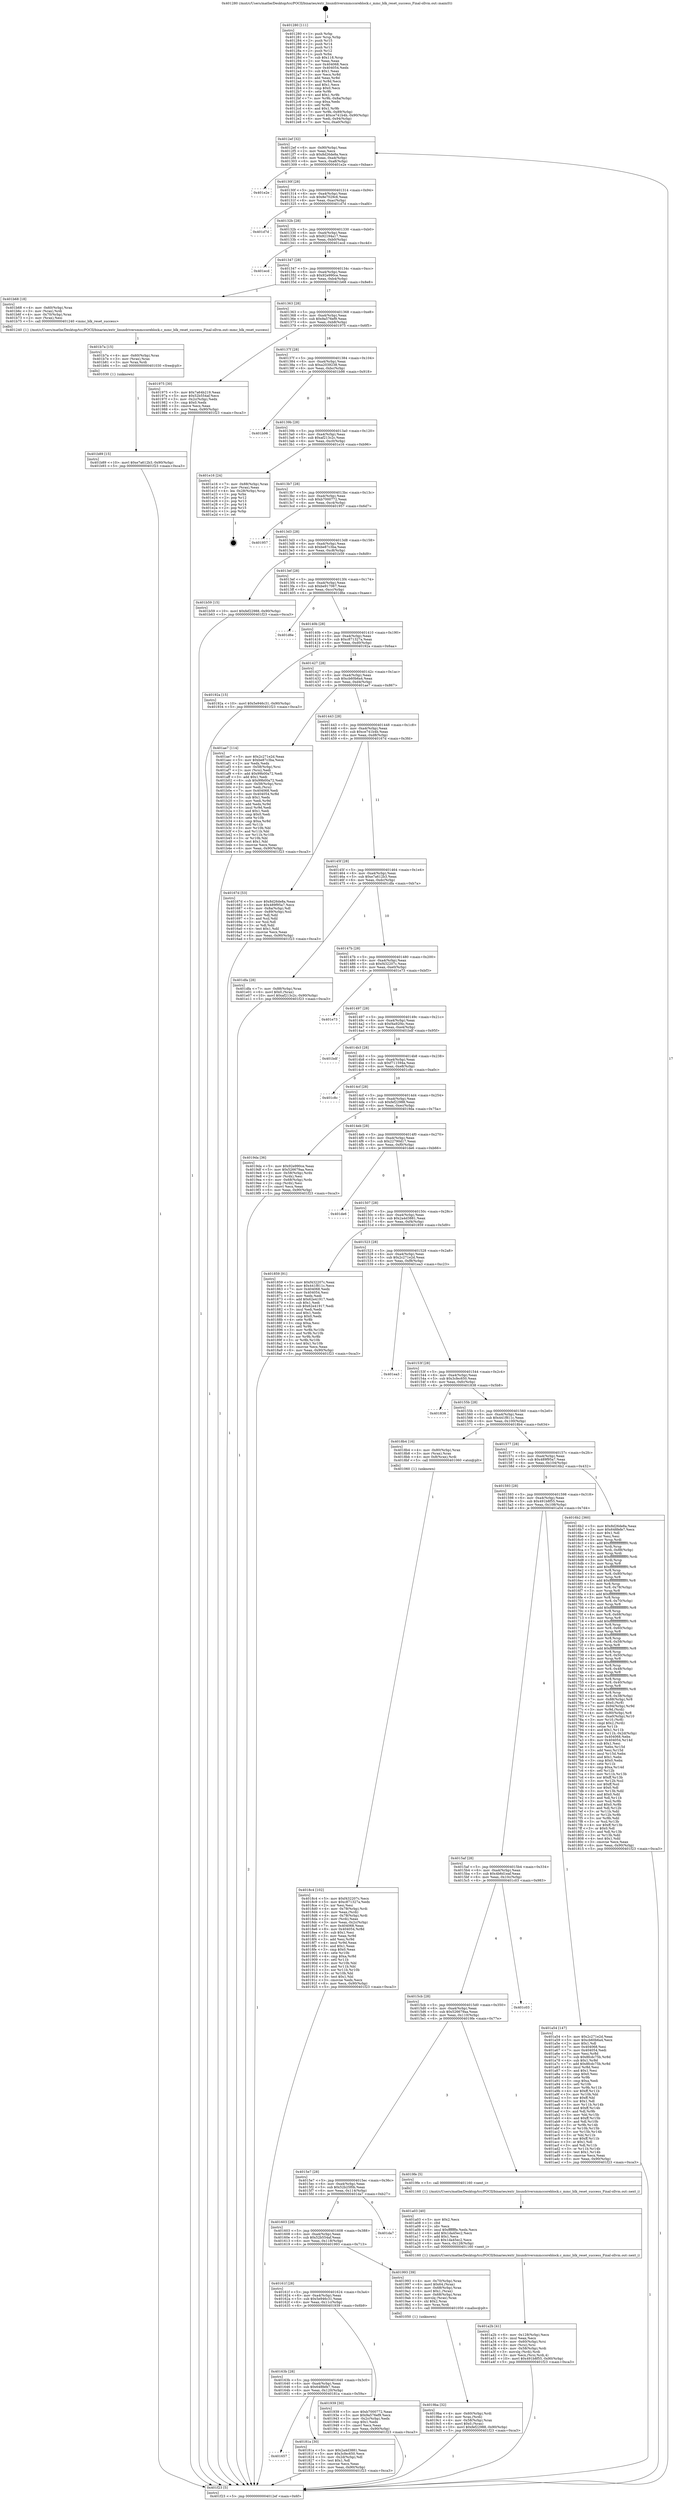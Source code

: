 digraph "0x401280" {
  label = "0x401280 (/mnt/c/Users/mathe/Desktop/tcc/POCII/binaries/extr_linuxdriversmmccoreblock.c_mmc_blk_reset_success_Final-ollvm.out::main(0))"
  labelloc = "t"
  node[shape=record]

  Entry [label="",width=0.3,height=0.3,shape=circle,fillcolor=black,style=filled]
  "0x4012ef" [label="{
     0x4012ef [32]\l
     | [instrs]\l
     &nbsp;&nbsp;0x4012ef \<+6\>: mov -0x90(%rbp),%eax\l
     &nbsp;&nbsp;0x4012f5 \<+2\>: mov %eax,%ecx\l
     &nbsp;&nbsp;0x4012f7 \<+6\>: sub $0x8d26de8a,%ecx\l
     &nbsp;&nbsp;0x4012fd \<+6\>: mov %eax,-0xa4(%rbp)\l
     &nbsp;&nbsp;0x401303 \<+6\>: mov %ecx,-0xa8(%rbp)\l
     &nbsp;&nbsp;0x401309 \<+6\>: je 0000000000401e2e \<main+0xbae\>\l
  }"]
  "0x401e2e" [label="{
     0x401e2e\l
  }", style=dashed]
  "0x40130f" [label="{
     0x40130f [28]\l
     | [instrs]\l
     &nbsp;&nbsp;0x40130f \<+5\>: jmp 0000000000401314 \<main+0x94\>\l
     &nbsp;&nbsp;0x401314 \<+6\>: mov -0xa4(%rbp),%eax\l
     &nbsp;&nbsp;0x40131a \<+5\>: sub $0x8e7029c6,%eax\l
     &nbsp;&nbsp;0x40131f \<+6\>: mov %eax,-0xac(%rbp)\l
     &nbsp;&nbsp;0x401325 \<+6\>: je 0000000000401d7d \<main+0xafd\>\l
  }"]
  Exit [label="",width=0.3,height=0.3,shape=circle,fillcolor=black,style=filled,peripheries=2]
  "0x401d7d" [label="{
     0x401d7d\l
  }", style=dashed]
  "0x40132b" [label="{
     0x40132b [28]\l
     | [instrs]\l
     &nbsp;&nbsp;0x40132b \<+5\>: jmp 0000000000401330 \<main+0xb0\>\l
     &nbsp;&nbsp;0x401330 \<+6\>: mov -0xa4(%rbp),%eax\l
     &nbsp;&nbsp;0x401336 \<+5\>: sub $0x92194a17,%eax\l
     &nbsp;&nbsp;0x40133b \<+6\>: mov %eax,-0xb0(%rbp)\l
     &nbsp;&nbsp;0x401341 \<+6\>: je 0000000000401ecd \<main+0xc4d\>\l
  }"]
  "0x401b89" [label="{
     0x401b89 [15]\l
     | [instrs]\l
     &nbsp;&nbsp;0x401b89 \<+10\>: movl $0xe7a612b3,-0x90(%rbp)\l
     &nbsp;&nbsp;0x401b93 \<+5\>: jmp 0000000000401f23 \<main+0xca3\>\l
  }"]
  "0x401ecd" [label="{
     0x401ecd\l
  }", style=dashed]
  "0x401347" [label="{
     0x401347 [28]\l
     | [instrs]\l
     &nbsp;&nbsp;0x401347 \<+5\>: jmp 000000000040134c \<main+0xcc\>\l
     &nbsp;&nbsp;0x40134c \<+6\>: mov -0xa4(%rbp),%eax\l
     &nbsp;&nbsp;0x401352 \<+5\>: sub $0x92e990ce,%eax\l
     &nbsp;&nbsp;0x401357 \<+6\>: mov %eax,-0xb4(%rbp)\l
     &nbsp;&nbsp;0x40135d \<+6\>: je 0000000000401b68 \<main+0x8e8\>\l
  }"]
  "0x401b7a" [label="{
     0x401b7a [15]\l
     | [instrs]\l
     &nbsp;&nbsp;0x401b7a \<+4\>: mov -0x60(%rbp),%rax\l
     &nbsp;&nbsp;0x401b7e \<+3\>: mov (%rax),%rax\l
     &nbsp;&nbsp;0x401b81 \<+3\>: mov %rax,%rdi\l
     &nbsp;&nbsp;0x401b84 \<+5\>: call 0000000000401030 \<free@plt\>\l
     | [calls]\l
     &nbsp;&nbsp;0x401030 \{1\} (unknown)\l
  }"]
  "0x401b68" [label="{
     0x401b68 [18]\l
     | [instrs]\l
     &nbsp;&nbsp;0x401b68 \<+4\>: mov -0x60(%rbp),%rax\l
     &nbsp;&nbsp;0x401b6c \<+3\>: mov (%rax),%rdi\l
     &nbsp;&nbsp;0x401b6f \<+4\>: mov -0x70(%rbp),%rax\l
     &nbsp;&nbsp;0x401b73 \<+2\>: mov (%rax),%esi\l
     &nbsp;&nbsp;0x401b75 \<+5\>: call 0000000000401240 \<mmc_blk_reset_success\>\l
     | [calls]\l
     &nbsp;&nbsp;0x401240 \{1\} (/mnt/c/Users/mathe/Desktop/tcc/POCII/binaries/extr_linuxdriversmmccoreblock.c_mmc_blk_reset_success_Final-ollvm.out::mmc_blk_reset_success)\l
  }"]
  "0x401363" [label="{
     0x401363 [28]\l
     | [instrs]\l
     &nbsp;&nbsp;0x401363 \<+5\>: jmp 0000000000401368 \<main+0xe8\>\l
     &nbsp;&nbsp;0x401368 \<+6\>: mov -0xa4(%rbp),%eax\l
     &nbsp;&nbsp;0x40136e \<+5\>: sub $0x9a576ef9,%eax\l
     &nbsp;&nbsp;0x401373 \<+6\>: mov %eax,-0xb8(%rbp)\l
     &nbsp;&nbsp;0x401379 \<+6\>: je 0000000000401975 \<main+0x6f5\>\l
  }"]
  "0x401a2b" [label="{
     0x401a2b [41]\l
     | [instrs]\l
     &nbsp;&nbsp;0x401a2b \<+6\>: mov -0x128(%rbp),%ecx\l
     &nbsp;&nbsp;0x401a31 \<+3\>: imul %eax,%ecx\l
     &nbsp;&nbsp;0x401a34 \<+4\>: mov -0x60(%rbp),%rsi\l
     &nbsp;&nbsp;0x401a38 \<+3\>: mov (%rsi),%rsi\l
     &nbsp;&nbsp;0x401a3b \<+4\>: mov -0x58(%rbp),%rdi\l
     &nbsp;&nbsp;0x401a3f \<+3\>: movslq (%rdi),%rdi\l
     &nbsp;&nbsp;0x401a42 \<+3\>: mov %ecx,(%rsi,%rdi,4)\l
     &nbsp;&nbsp;0x401a45 \<+10\>: movl $0x491b8f55,-0x90(%rbp)\l
     &nbsp;&nbsp;0x401a4f \<+5\>: jmp 0000000000401f23 \<main+0xca3\>\l
  }"]
  "0x401975" [label="{
     0x401975 [30]\l
     | [instrs]\l
     &nbsp;&nbsp;0x401975 \<+5\>: mov $0x7a64b219,%eax\l
     &nbsp;&nbsp;0x40197a \<+5\>: mov $0x52b554af,%ecx\l
     &nbsp;&nbsp;0x40197f \<+3\>: mov -0x2c(%rbp),%edx\l
     &nbsp;&nbsp;0x401982 \<+3\>: cmp $0x0,%edx\l
     &nbsp;&nbsp;0x401985 \<+3\>: cmove %ecx,%eax\l
     &nbsp;&nbsp;0x401988 \<+6\>: mov %eax,-0x90(%rbp)\l
     &nbsp;&nbsp;0x40198e \<+5\>: jmp 0000000000401f23 \<main+0xca3\>\l
  }"]
  "0x40137f" [label="{
     0x40137f [28]\l
     | [instrs]\l
     &nbsp;&nbsp;0x40137f \<+5\>: jmp 0000000000401384 \<main+0x104\>\l
     &nbsp;&nbsp;0x401384 \<+6\>: mov -0xa4(%rbp),%eax\l
     &nbsp;&nbsp;0x40138a \<+5\>: sub $0xa2039238,%eax\l
     &nbsp;&nbsp;0x40138f \<+6\>: mov %eax,-0xbc(%rbp)\l
     &nbsp;&nbsp;0x401395 \<+6\>: je 0000000000401b98 \<main+0x918\>\l
  }"]
  "0x401a03" [label="{
     0x401a03 [40]\l
     | [instrs]\l
     &nbsp;&nbsp;0x401a03 \<+5\>: mov $0x2,%ecx\l
     &nbsp;&nbsp;0x401a08 \<+1\>: cltd\l
     &nbsp;&nbsp;0x401a09 \<+2\>: idiv %ecx\l
     &nbsp;&nbsp;0x401a0b \<+6\>: imul $0xfffffffe,%edx,%ecx\l
     &nbsp;&nbsp;0x401a11 \<+6\>: add $0x1da45ec2,%ecx\l
     &nbsp;&nbsp;0x401a17 \<+3\>: add $0x1,%ecx\l
     &nbsp;&nbsp;0x401a1a \<+6\>: sub $0x1da45ec2,%ecx\l
     &nbsp;&nbsp;0x401a20 \<+6\>: mov %ecx,-0x128(%rbp)\l
     &nbsp;&nbsp;0x401a26 \<+5\>: call 0000000000401160 \<next_i\>\l
     | [calls]\l
     &nbsp;&nbsp;0x401160 \{1\} (/mnt/c/Users/mathe/Desktop/tcc/POCII/binaries/extr_linuxdriversmmccoreblock.c_mmc_blk_reset_success_Final-ollvm.out::next_i)\l
  }"]
  "0x401b98" [label="{
     0x401b98\l
  }", style=dashed]
  "0x40139b" [label="{
     0x40139b [28]\l
     | [instrs]\l
     &nbsp;&nbsp;0x40139b \<+5\>: jmp 00000000004013a0 \<main+0x120\>\l
     &nbsp;&nbsp;0x4013a0 \<+6\>: mov -0xa4(%rbp),%eax\l
     &nbsp;&nbsp;0x4013a6 \<+5\>: sub $0xaf213c2c,%eax\l
     &nbsp;&nbsp;0x4013ab \<+6\>: mov %eax,-0xc0(%rbp)\l
     &nbsp;&nbsp;0x4013b1 \<+6\>: je 0000000000401e16 \<main+0xb96\>\l
  }"]
  "0x4019ba" [label="{
     0x4019ba [32]\l
     | [instrs]\l
     &nbsp;&nbsp;0x4019ba \<+4\>: mov -0x60(%rbp),%rdi\l
     &nbsp;&nbsp;0x4019be \<+3\>: mov %rax,(%rdi)\l
     &nbsp;&nbsp;0x4019c1 \<+4\>: mov -0x58(%rbp),%rax\l
     &nbsp;&nbsp;0x4019c5 \<+6\>: movl $0x0,(%rax)\l
     &nbsp;&nbsp;0x4019cb \<+10\>: movl $0xfef22988,-0x90(%rbp)\l
     &nbsp;&nbsp;0x4019d5 \<+5\>: jmp 0000000000401f23 \<main+0xca3\>\l
  }"]
  "0x401e16" [label="{
     0x401e16 [24]\l
     | [instrs]\l
     &nbsp;&nbsp;0x401e16 \<+7\>: mov -0x88(%rbp),%rax\l
     &nbsp;&nbsp;0x401e1d \<+2\>: mov (%rax),%eax\l
     &nbsp;&nbsp;0x401e1f \<+4\>: lea -0x28(%rbp),%rsp\l
     &nbsp;&nbsp;0x401e23 \<+1\>: pop %rbx\l
     &nbsp;&nbsp;0x401e24 \<+2\>: pop %r12\l
     &nbsp;&nbsp;0x401e26 \<+2\>: pop %r13\l
     &nbsp;&nbsp;0x401e28 \<+2\>: pop %r14\l
     &nbsp;&nbsp;0x401e2a \<+2\>: pop %r15\l
     &nbsp;&nbsp;0x401e2c \<+1\>: pop %rbp\l
     &nbsp;&nbsp;0x401e2d \<+1\>: ret\l
  }"]
  "0x4013b7" [label="{
     0x4013b7 [28]\l
     | [instrs]\l
     &nbsp;&nbsp;0x4013b7 \<+5\>: jmp 00000000004013bc \<main+0x13c\>\l
     &nbsp;&nbsp;0x4013bc \<+6\>: mov -0xa4(%rbp),%eax\l
     &nbsp;&nbsp;0x4013c2 \<+5\>: sub $0xb7000772,%eax\l
     &nbsp;&nbsp;0x4013c7 \<+6\>: mov %eax,-0xc4(%rbp)\l
     &nbsp;&nbsp;0x4013cd \<+6\>: je 0000000000401957 \<main+0x6d7\>\l
  }"]
  "0x4018c4" [label="{
     0x4018c4 [102]\l
     | [instrs]\l
     &nbsp;&nbsp;0x4018c4 \<+5\>: mov $0xf432207c,%ecx\l
     &nbsp;&nbsp;0x4018c9 \<+5\>: mov $0xc871327a,%edx\l
     &nbsp;&nbsp;0x4018ce \<+2\>: xor %esi,%esi\l
     &nbsp;&nbsp;0x4018d0 \<+4\>: mov -0x78(%rbp),%rdi\l
     &nbsp;&nbsp;0x4018d4 \<+2\>: mov %eax,(%rdi)\l
     &nbsp;&nbsp;0x4018d6 \<+4\>: mov -0x78(%rbp),%rdi\l
     &nbsp;&nbsp;0x4018da \<+2\>: mov (%rdi),%eax\l
     &nbsp;&nbsp;0x4018dc \<+3\>: mov %eax,-0x2c(%rbp)\l
     &nbsp;&nbsp;0x4018df \<+7\>: mov 0x404068,%eax\l
     &nbsp;&nbsp;0x4018e6 \<+8\>: mov 0x404054,%r8d\l
     &nbsp;&nbsp;0x4018ee \<+3\>: sub $0x1,%esi\l
     &nbsp;&nbsp;0x4018f1 \<+3\>: mov %eax,%r9d\l
     &nbsp;&nbsp;0x4018f4 \<+3\>: add %esi,%r9d\l
     &nbsp;&nbsp;0x4018f7 \<+4\>: imul %r9d,%eax\l
     &nbsp;&nbsp;0x4018fb \<+3\>: and $0x1,%eax\l
     &nbsp;&nbsp;0x4018fe \<+3\>: cmp $0x0,%eax\l
     &nbsp;&nbsp;0x401901 \<+4\>: sete %r10b\l
     &nbsp;&nbsp;0x401905 \<+4\>: cmp $0xa,%r8d\l
     &nbsp;&nbsp;0x401909 \<+4\>: setl %r11b\l
     &nbsp;&nbsp;0x40190d \<+3\>: mov %r10b,%bl\l
     &nbsp;&nbsp;0x401910 \<+3\>: and %r11b,%bl\l
     &nbsp;&nbsp;0x401913 \<+3\>: xor %r11b,%r10b\l
     &nbsp;&nbsp;0x401916 \<+3\>: or %r10b,%bl\l
     &nbsp;&nbsp;0x401919 \<+3\>: test $0x1,%bl\l
     &nbsp;&nbsp;0x40191c \<+3\>: cmovne %edx,%ecx\l
     &nbsp;&nbsp;0x40191f \<+6\>: mov %ecx,-0x90(%rbp)\l
     &nbsp;&nbsp;0x401925 \<+5\>: jmp 0000000000401f23 \<main+0xca3\>\l
  }"]
  "0x401957" [label="{
     0x401957\l
  }", style=dashed]
  "0x4013d3" [label="{
     0x4013d3 [28]\l
     | [instrs]\l
     &nbsp;&nbsp;0x4013d3 \<+5\>: jmp 00000000004013d8 \<main+0x158\>\l
     &nbsp;&nbsp;0x4013d8 \<+6\>: mov -0xa4(%rbp),%eax\l
     &nbsp;&nbsp;0x4013de \<+5\>: sub $0xbe87c3ba,%eax\l
     &nbsp;&nbsp;0x4013e3 \<+6\>: mov %eax,-0xc8(%rbp)\l
     &nbsp;&nbsp;0x4013e9 \<+6\>: je 0000000000401b59 \<main+0x8d9\>\l
  }"]
  "0x401657" [label="{
     0x401657\l
  }", style=dashed]
  "0x401b59" [label="{
     0x401b59 [15]\l
     | [instrs]\l
     &nbsp;&nbsp;0x401b59 \<+10\>: movl $0xfef22988,-0x90(%rbp)\l
     &nbsp;&nbsp;0x401b63 \<+5\>: jmp 0000000000401f23 \<main+0xca3\>\l
  }"]
  "0x4013ef" [label="{
     0x4013ef [28]\l
     | [instrs]\l
     &nbsp;&nbsp;0x4013ef \<+5\>: jmp 00000000004013f4 \<main+0x174\>\l
     &nbsp;&nbsp;0x4013f4 \<+6\>: mov -0xa4(%rbp),%eax\l
     &nbsp;&nbsp;0x4013fa \<+5\>: sub $0xbe917067,%eax\l
     &nbsp;&nbsp;0x4013ff \<+6\>: mov %eax,-0xcc(%rbp)\l
     &nbsp;&nbsp;0x401405 \<+6\>: je 0000000000401d6e \<main+0xaee\>\l
  }"]
  "0x40181a" [label="{
     0x40181a [30]\l
     | [instrs]\l
     &nbsp;&nbsp;0x40181a \<+5\>: mov $0x2a4d3881,%eax\l
     &nbsp;&nbsp;0x40181f \<+5\>: mov $0x3cfec650,%ecx\l
     &nbsp;&nbsp;0x401824 \<+3\>: mov -0x2d(%rbp),%dl\l
     &nbsp;&nbsp;0x401827 \<+3\>: test $0x1,%dl\l
     &nbsp;&nbsp;0x40182a \<+3\>: cmovne %ecx,%eax\l
     &nbsp;&nbsp;0x40182d \<+6\>: mov %eax,-0x90(%rbp)\l
     &nbsp;&nbsp;0x401833 \<+5\>: jmp 0000000000401f23 \<main+0xca3\>\l
  }"]
  "0x401d6e" [label="{
     0x401d6e\l
  }", style=dashed]
  "0x40140b" [label="{
     0x40140b [28]\l
     | [instrs]\l
     &nbsp;&nbsp;0x40140b \<+5\>: jmp 0000000000401410 \<main+0x190\>\l
     &nbsp;&nbsp;0x401410 \<+6\>: mov -0xa4(%rbp),%eax\l
     &nbsp;&nbsp;0x401416 \<+5\>: sub $0xc871327a,%eax\l
     &nbsp;&nbsp;0x40141b \<+6\>: mov %eax,-0xd0(%rbp)\l
     &nbsp;&nbsp;0x401421 \<+6\>: je 000000000040192a \<main+0x6aa\>\l
  }"]
  "0x40163b" [label="{
     0x40163b [28]\l
     | [instrs]\l
     &nbsp;&nbsp;0x40163b \<+5\>: jmp 0000000000401640 \<main+0x3c0\>\l
     &nbsp;&nbsp;0x401640 \<+6\>: mov -0xa4(%rbp),%eax\l
     &nbsp;&nbsp;0x401646 \<+5\>: sub $0x648fefe7,%eax\l
     &nbsp;&nbsp;0x40164b \<+6\>: mov %eax,-0x120(%rbp)\l
     &nbsp;&nbsp;0x401651 \<+6\>: je 000000000040181a \<main+0x59a\>\l
  }"]
  "0x40192a" [label="{
     0x40192a [15]\l
     | [instrs]\l
     &nbsp;&nbsp;0x40192a \<+10\>: movl $0x5e946c31,-0x90(%rbp)\l
     &nbsp;&nbsp;0x401934 \<+5\>: jmp 0000000000401f23 \<main+0xca3\>\l
  }"]
  "0x401427" [label="{
     0x401427 [28]\l
     | [instrs]\l
     &nbsp;&nbsp;0x401427 \<+5\>: jmp 000000000040142c \<main+0x1ac\>\l
     &nbsp;&nbsp;0x40142c \<+6\>: mov -0xa4(%rbp),%eax\l
     &nbsp;&nbsp;0x401432 \<+5\>: sub $0xcb60b6a4,%eax\l
     &nbsp;&nbsp;0x401437 \<+6\>: mov %eax,-0xd4(%rbp)\l
     &nbsp;&nbsp;0x40143d \<+6\>: je 0000000000401ae7 \<main+0x867\>\l
  }"]
  "0x401939" [label="{
     0x401939 [30]\l
     | [instrs]\l
     &nbsp;&nbsp;0x401939 \<+5\>: mov $0xb7000772,%eax\l
     &nbsp;&nbsp;0x40193e \<+5\>: mov $0x9a576ef9,%ecx\l
     &nbsp;&nbsp;0x401943 \<+3\>: mov -0x2c(%rbp),%edx\l
     &nbsp;&nbsp;0x401946 \<+3\>: cmp $0x1,%edx\l
     &nbsp;&nbsp;0x401949 \<+3\>: cmovl %ecx,%eax\l
     &nbsp;&nbsp;0x40194c \<+6\>: mov %eax,-0x90(%rbp)\l
     &nbsp;&nbsp;0x401952 \<+5\>: jmp 0000000000401f23 \<main+0xca3\>\l
  }"]
  "0x401ae7" [label="{
     0x401ae7 [114]\l
     | [instrs]\l
     &nbsp;&nbsp;0x401ae7 \<+5\>: mov $0x2c271e2d,%eax\l
     &nbsp;&nbsp;0x401aec \<+5\>: mov $0xbe87c3ba,%ecx\l
     &nbsp;&nbsp;0x401af1 \<+2\>: xor %edx,%edx\l
     &nbsp;&nbsp;0x401af3 \<+4\>: mov -0x58(%rbp),%rsi\l
     &nbsp;&nbsp;0x401af7 \<+2\>: mov (%rsi),%edi\l
     &nbsp;&nbsp;0x401af9 \<+6\>: add $0x99b00a72,%edi\l
     &nbsp;&nbsp;0x401aff \<+3\>: add $0x1,%edi\l
     &nbsp;&nbsp;0x401b02 \<+6\>: sub $0x99b00a72,%edi\l
     &nbsp;&nbsp;0x401b08 \<+4\>: mov -0x58(%rbp),%rsi\l
     &nbsp;&nbsp;0x401b0c \<+2\>: mov %edi,(%rsi)\l
     &nbsp;&nbsp;0x401b0e \<+7\>: mov 0x404068,%edi\l
     &nbsp;&nbsp;0x401b15 \<+8\>: mov 0x404054,%r8d\l
     &nbsp;&nbsp;0x401b1d \<+3\>: sub $0x1,%edx\l
     &nbsp;&nbsp;0x401b20 \<+3\>: mov %edi,%r9d\l
     &nbsp;&nbsp;0x401b23 \<+3\>: add %edx,%r9d\l
     &nbsp;&nbsp;0x401b26 \<+4\>: imul %r9d,%edi\l
     &nbsp;&nbsp;0x401b2a \<+3\>: and $0x1,%edi\l
     &nbsp;&nbsp;0x401b2d \<+3\>: cmp $0x0,%edi\l
     &nbsp;&nbsp;0x401b30 \<+4\>: sete %r10b\l
     &nbsp;&nbsp;0x401b34 \<+4\>: cmp $0xa,%r8d\l
     &nbsp;&nbsp;0x401b38 \<+4\>: setl %r11b\l
     &nbsp;&nbsp;0x401b3c \<+3\>: mov %r10b,%bl\l
     &nbsp;&nbsp;0x401b3f \<+3\>: and %r11b,%bl\l
     &nbsp;&nbsp;0x401b42 \<+3\>: xor %r11b,%r10b\l
     &nbsp;&nbsp;0x401b45 \<+3\>: or %r10b,%bl\l
     &nbsp;&nbsp;0x401b48 \<+3\>: test $0x1,%bl\l
     &nbsp;&nbsp;0x401b4b \<+3\>: cmovne %ecx,%eax\l
     &nbsp;&nbsp;0x401b4e \<+6\>: mov %eax,-0x90(%rbp)\l
     &nbsp;&nbsp;0x401b54 \<+5\>: jmp 0000000000401f23 \<main+0xca3\>\l
  }"]
  "0x401443" [label="{
     0x401443 [28]\l
     | [instrs]\l
     &nbsp;&nbsp;0x401443 \<+5\>: jmp 0000000000401448 \<main+0x1c8\>\l
     &nbsp;&nbsp;0x401448 \<+6\>: mov -0xa4(%rbp),%eax\l
     &nbsp;&nbsp;0x40144e \<+5\>: sub $0xce741b4b,%eax\l
     &nbsp;&nbsp;0x401453 \<+6\>: mov %eax,-0xd8(%rbp)\l
     &nbsp;&nbsp;0x401459 \<+6\>: je 000000000040167d \<main+0x3fd\>\l
  }"]
  "0x40161f" [label="{
     0x40161f [28]\l
     | [instrs]\l
     &nbsp;&nbsp;0x40161f \<+5\>: jmp 0000000000401624 \<main+0x3a4\>\l
     &nbsp;&nbsp;0x401624 \<+6\>: mov -0xa4(%rbp),%eax\l
     &nbsp;&nbsp;0x40162a \<+5\>: sub $0x5e946c31,%eax\l
     &nbsp;&nbsp;0x40162f \<+6\>: mov %eax,-0x11c(%rbp)\l
     &nbsp;&nbsp;0x401635 \<+6\>: je 0000000000401939 \<main+0x6b9\>\l
  }"]
  "0x40167d" [label="{
     0x40167d [53]\l
     | [instrs]\l
     &nbsp;&nbsp;0x40167d \<+5\>: mov $0x8d26de8a,%eax\l
     &nbsp;&nbsp;0x401682 \<+5\>: mov $0x489f95a7,%ecx\l
     &nbsp;&nbsp;0x401687 \<+6\>: mov -0x8a(%rbp),%dl\l
     &nbsp;&nbsp;0x40168d \<+7\>: mov -0x89(%rbp),%sil\l
     &nbsp;&nbsp;0x401694 \<+3\>: mov %dl,%dil\l
     &nbsp;&nbsp;0x401697 \<+3\>: and %sil,%dil\l
     &nbsp;&nbsp;0x40169a \<+3\>: xor %sil,%dl\l
     &nbsp;&nbsp;0x40169d \<+3\>: or %dl,%dil\l
     &nbsp;&nbsp;0x4016a0 \<+4\>: test $0x1,%dil\l
     &nbsp;&nbsp;0x4016a4 \<+3\>: cmovne %ecx,%eax\l
     &nbsp;&nbsp;0x4016a7 \<+6\>: mov %eax,-0x90(%rbp)\l
     &nbsp;&nbsp;0x4016ad \<+5\>: jmp 0000000000401f23 \<main+0xca3\>\l
  }"]
  "0x40145f" [label="{
     0x40145f [28]\l
     | [instrs]\l
     &nbsp;&nbsp;0x40145f \<+5\>: jmp 0000000000401464 \<main+0x1e4\>\l
     &nbsp;&nbsp;0x401464 \<+6\>: mov -0xa4(%rbp),%eax\l
     &nbsp;&nbsp;0x40146a \<+5\>: sub $0xe7a612b3,%eax\l
     &nbsp;&nbsp;0x40146f \<+6\>: mov %eax,-0xdc(%rbp)\l
     &nbsp;&nbsp;0x401475 \<+6\>: je 0000000000401dfa \<main+0xb7a\>\l
  }"]
  "0x401f23" [label="{
     0x401f23 [5]\l
     | [instrs]\l
     &nbsp;&nbsp;0x401f23 \<+5\>: jmp 00000000004012ef \<main+0x6f\>\l
  }"]
  "0x401280" [label="{
     0x401280 [111]\l
     | [instrs]\l
     &nbsp;&nbsp;0x401280 \<+1\>: push %rbp\l
     &nbsp;&nbsp;0x401281 \<+3\>: mov %rsp,%rbp\l
     &nbsp;&nbsp;0x401284 \<+2\>: push %r15\l
     &nbsp;&nbsp;0x401286 \<+2\>: push %r14\l
     &nbsp;&nbsp;0x401288 \<+2\>: push %r13\l
     &nbsp;&nbsp;0x40128a \<+2\>: push %r12\l
     &nbsp;&nbsp;0x40128c \<+1\>: push %rbx\l
     &nbsp;&nbsp;0x40128d \<+7\>: sub $0x118,%rsp\l
     &nbsp;&nbsp;0x401294 \<+2\>: xor %eax,%eax\l
     &nbsp;&nbsp;0x401296 \<+7\>: mov 0x404068,%ecx\l
     &nbsp;&nbsp;0x40129d \<+7\>: mov 0x404054,%edx\l
     &nbsp;&nbsp;0x4012a4 \<+3\>: sub $0x1,%eax\l
     &nbsp;&nbsp;0x4012a7 \<+3\>: mov %ecx,%r8d\l
     &nbsp;&nbsp;0x4012aa \<+3\>: add %eax,%r8d\l
     &nbsp;&nbsp;0x4012ad \<+4\>: imul %r8d,%ecx\l
     &nbsp;&nbsp;0x4012b1 \<+3\>: and $0x1,%ecx\l
     &nbsp;&nbsp;0x4012b4 \<+3\>: cmp $0x0,%ecx\l
     &nbsp;&nbsp;0x4012b7 \<+4\>: sete %r9b\l
     &nbsp;&nbsp;0x4012bb \<+4\>: and $0x1,%r9b\l
     &nbsp;&nbsp;0x4012bf \<+7\>: mov %r9b,-0x8a(%rbp)\l
     &nbsp;&nbsp;0x4012c6 \<+3\>: cmp $0xa,%edx\l
     &nbsp;&nbsp;0x4012c9 \<+4\>: setl %r9b\l
     &nbsp;&nbsp;0x4012cd \<+4\>: and $0x1,%r9b\l
     &nbsp;&nbsp;0x4012d1 \<+7\>: mov %r9b,-0x89(%rbp)\l
     &nbsp;&nbsp;0x4012d8 \<+10\>: movl $0xce741b4b,-0x90(%rbp)\l
     &nbsp;&nbsp;0x4012e2 \<+6\>: mov %edi,-0x94(%rbp)\l
     &nbsp;&nbsp;0x4012e8 \<+7\>: mov %rsi,-0xa0(%rbp)\l
  }"]
  "0x401993" [label="{
     0x401993 [39]\l
     | [instrs]\l
     &nbsp;&nbsp;0x401993 \<+4\>: mov -0x70(%rbp),%rax\l
     &nbsp;&nbsp;0x401997 \<+6\>: movl $0x64,(%rax)\l
     &nbsp;&nbsp;0x40199d \<+4\>: mov -0x68(%rbp),%rax\l
     &nbsp;&nbsp;0x4019a1 \<+6\>: movl $0x1,(%rax)\l
     &nbsp;&nbsp;0x4019a7 \<+4\>: mov -0x68(%rbp),%rax\l
     &nbsp;&nbsp;0x4019ab \<+3\>: movslq (%rax),%rax\l
     &nbsp;&nbsp;0x4019ae \<+4\>: shl $0x2,%rax\l
     &nbsp;&nbsp;0x4019b2 \<+3\>: mov %rax,%rdi\l
     &nbsp;&nbsp;0x4019b5 \<+5\>: call 0000000000401050 \<malloc@plt\>\l
     | [calls]\l
     &nbsp;&nbsp;0x401050 \{1\} (unknown)\l
  }"]
  "0x401dfa" [label="{
     0x401dfa [28]\l
     | [instrs]\l
     &nbsp;&nbsp;0x401dfa \<+7\>: mov -0x88(%rbp),%rax\l
     &nbsp;&nbsp;0x401e01 \<+6\>: movl $0x0,(%rax)\l
     &nbsp;&nbsp;0x401e07 \<+10\>: movl $0xaf213c2c,-0x90(%rbp)\l
     &nbsp;&nbsp;0x401e11 \<+5\>: jmp 0000000000401f23 \<main+0xca3\>\l
  }"]
  "0x40147b" [label="{
     0x40147b [28]\l
     | [instrs]\l
     &nbsp;&nbsp;0x40147b \<+5\>: jmp 0000000000401480 \<main+0x200\>\l
     &nbsp;&nbsp;0x401480 \<+6\>: mov -0xa4(%rbp),%eax\l
     &nbsp;&nbsp;0x401486 \<+5\>: sub $0xf432207c,%eax\l
     &nbsp;&nbsp;0x40148b \<+6\>: mov %eax,-0xe0(%rbp)\l
     &nbsp;&nbsp;0x401491 \<+6\>: je 0000000000401e73 \<main+0xbf3\>\l
  }"]
  "0x401603" [label="{
     0x401603 [28]\l
     | [instrs]\l
     &nbsp;&nbsp;0x401603 \<+5\>: jmp 0000000000401608 \<main+0x388\>\l
     &nbsp;&nbsp;0x401608 \<+6\>: mov -0xa4(%rbp),%eax\l
     &nbsp;&nbsp;0x40160e \<+5\>: sub $0x52b554af,%eax\l
     &nbsp;&nbsp;0x401613 \<+6\>: mov %eax,-0x118(%rbp)\l
     &nbsp;&nbsp;0x401619 \<+6\>: je 0000000000401993 \<main+0x713\>\l
  }"]
  "0x401e73" [label="{
     0x401e73\l
  }", style=dashed]
  "0x401497" [label="{
     0x401497 [28]\l
     | [instrs]\l
     &nbsp;&nbsp;0x401497 \<+5\>: jmp 000000000040149c \<main+0x21c\>\l
     &nbsp;&nbsp;0x40149c \<+6\>: mov -0xa4(%rbp),%eax\l
     &nbsp;&nbsp;0x4014a2 \<+5\>: sub $0xf4a92f4c,%eax\l
     &nbsp;&nbsp;0x4014a7 \<+6\>: mov %eax,-0xe4(%rbp)\l
     &nbsp;&nbsp;0x4014ad \<+6\>: je 0000000000401bdf \<main+0x95f\>\l
  }"]
  "0x401da7" [label="{
     0x401da7\l
  }", style=dashed]
  "0x401bdf" [label="{
     0x401bdf\l
  }", style=dashed]
  "0x4014b3" [label="{
     0x4014b3 [28]\l
     | [instrs]\l
     &nbsp;&nbsp;0x4014b3 \<+5\>: jmp 00000000004014b8 \<main+0x238\>\l
     &nbsp;&nbsp;0x4014b8 \<+6\>: mov -0xa4(%rbp),%eax\l
     &nbsp;&nbsp;0x4014be \<+5\>: sub $0xf711594a,%eax\l
     &nbsp;&nbsp;0x4014c3 \<+6\>: mov %eax,-0xe8(%rbp)\l
     &nbsp;&nbsp;0x4014c9 \<+6\>: je 0000000000401c8c \<main+0xa0c\>\l
  }"]
  "0x4015e7" [label="{
     0x4015e7 [28]\l
     | [instrs]\l
     &nbsp;&nbsp;0x4015e7 \<+5\>: jmp 00000000004015ec \<main+0x36c\>\l
     &nbsp;&nbsp;0x4015ec \<+6\>: mov -0xa4(%rbp),%eax\l
     &nbsp;&nbsp;0x4015f2 \<+5\>: sub $0x52b25f0b,%eax\l
     &nbsp;&nbsp;0x4015f7 \<+6\>: mov %eax,-0x114(%rbp)\l
     &nbsp;&nbsp;0x4015fd \<+6\>: je 0000000000401da7 \<main+0xb27\>\l
  }"]
  "0x401c8c" [label="{
     0x401c8c\l
  }", style=dashed]
  "0x4014cf" [label="{
     0x4014cf [28]\l
     | [instrs]\l
     &nbsp;&nbsp;0x4014cf \<+5\>: jmp 00000000004014d4 \<main+0x254\>\l
     &nbsp;&nbsp;0x4014d4 \<+6\>: mov -0xa4(%rbp),%eax\l
     &nbsp;&nbsp;0x4014da \<+5\>: sub $0xfef22988,%eax\l
     &nbsp;&nbsp;0x4014df \<+6\>: mov %eax,-0xec(%rbp)\l
     &nbsp;&nbsp;0x4014e5 \<+6\>: je 00000000004019da \<main+0x75a\>\l
  }"]
  "0x4019fe" [label="{
     0x4019fe [5]\l
     | [instrs]\l
     &nbsp;&nbsp;0x4019fe \<+5\>: call 0000000000401160 \<next_i\>\l
     | [calls]\l
     &nbsp;&nbsp;0x401160 \{1\} (/mnt/c/Users/mathe/Desktop/tcc/POCII/binaries/extr_linuxdriversmmccoreblock.c_mmc_blk_reset_success_Final-ollvm.out::next_i)\l
  }"]
  "0x4019da" [label="{
     0x4019da [36]\l
     | [instrs]\l
     &nbsp;&nbsp;0x4019da \<+5\>: mov $0x92e990ce,%eax\l
     &nbsp;&nbsp;0x4019df \<+5\>: mov $0x526679aa,%ecx\l
     &nbsp;&nbsp;0x4019e4 \<+4\>: mov -0x58(%rbp),%rdx\l
     &nbsp;&nbsp;0x4019e8 \<+2\>: mov (%rdx),%esi\l
     &nbsp;&nbsp;0x4019ea \<+4\>: mov -0x68(%rbp),%rdx\l
     &nbsp;&nbsp;0x4019ee \<+2\>: cmp (%rdx),%esi\l
     &nbsp;&nbsp;0x4019f0 \<+3\>: cmovl %ecx,%eax\l
     &nbsp;&nbsp;0x4019f3 \<+6\>: mov %eax,-0x90(%rbp)\l
     &nbsp;&nbsp;0x4019f9 \<+5\>: jmp 0000000000401f23 \<main+0xca3\>\l
  }"]
  "0x4014eb" [label="{
     0x4014eb [28]\l
     | [instrs]\l
     &nbsp;&nbsp;0x4014eb \<+5\>: jmp 00000000004014f0 \<main+0x270\>\l
     &nbsp;&nbsp;0x4014f0 \<+6\>: mov -0xa4(%rbp),%eax\l
     &nbsp;&nbsp;0x4014f6 \<+5\>: sub $0x22790d17,%eax\l
     &nbsp;&nbsp;0x4014fb \<+6\>: mov %eax,-0xf0(%rbp)\l
     &nbsp;&nbsp;0x401501 \<+6\>: je 0000000000401de6 \<main+0xb66\>\l
  }"]
  "0x4015cb" [label="{
     0x4015cb [28]\l
     | [instrs]\l
     &nbsp;&nbsp;0x4015cb \<+5\>: jmp 00000000004015d0 \<main+0x350\>\l
     &nbsp;&nbsp;0x4015d0 \<+6\>: mov -0xa4(%rbp),%eax\l
     &nbsp;&nbsp;0x4015d6 \<+5\>: sub $0x526679aa,%eax\l
     &nbsp;&nbsp;0x4015db \<+6\>: mov %eax,-0x110(%rbp)\l
     &nbsp;&nbsp;0x4015e1 \<+6\>: je 00000000004019fe \<main+0x77e\>\l
  }"]
  "0x401de6" [label="{
     0x401de6\l
  }", style=dashed]
  "0x401507" [label="{
     0x401507 [28]\l
     | [instrs]\l
     &nbsp;&nbsp;0x401507 \<+5\>: jmp 000000000040150c \<main+0x28c\>\l
     &nbsp;&nbsp;0x40150c \<+6\>: mov -0xa4(%rbp),%eax\l
     &nbsp;&nbsp;0x401512 \<+5\>: sub $0x2a4d3881,%eax\l
     &nbsp;&nbsp;0x401517 \<+6\>: mov %eax,-0xf4(%rbp)\l
     &nbsp;&nbsp;0x40151d \<+6\>: je 0000000000401859 \<main+0x5d9\>\l
  }"]
  "0x401c03" [label="{
     0x401c03\l
  }", style=dashed]
  "0x401859" [label="{
     0x401859 [91]\l
     | [instrs]\l
     &nbsp;&nbsp;0x401859 \<+5\>: mov $0xf432207c,%eax\l
     &nbsp;&nbsp;0x40185e \<+5\>: mov $0x441f811c,%ecx\l
     &nbsp;&nbsp;0x401863 \<+7\>: mov 0x404068,%edx\l
     &nbsp;&nbsp;0x40186a \<+7\>: mov 0x404054,%esi\l
     &nbsp;&nbsp;0x401871 \<+2\>: mov %edx,%edi\l
     &nbsp;&nbsp;0x401873 \<+6\>: add $0x62e41917,%edi\l
     &nbsp;&nbsp;0x401879 \<+3\>: sub $0x1,%edi\l
     &nbsp;&nbsp;0x40187c \<+6\>: sub $0x62e41917,%edi\l
     &nbsp;&nbsp;0x401882 \<+3\>: imul %edi,%edx\l
     &nbsp;&nbsp;0x401885 \<+3\>: and $0x1,%edx\l
     &nbsp;&nbsp;0x401888 \<+3\>: cmp $0x0,%edx\l
     &nbsp;&nbsp;0x40188b \<+4\>: sete %r8b\l
     &nbsp;&nbsp;0x40188f \<+3\>: cmp $0xa,%esi\l
     &nbsp;&nbsp;0x401892 \<+4\>: setl %r9b\l
     &nbsp;&nbsp;0x401896 \<+3\>: mov %r8b,%r10b\l
     &nbsp;&nbsp;0x401899 \<+3\>: and %r9b,%r10b\l
     &nbsp;&nbsp;0x40189c \<+3\>: xor %r9b,%r8b\l
     &nbsp;&nbsp;0x40189f \<+3\>: or %r8b,%r10b\l
     &nbsp;&nbsp;0x4018a2 \<+4\>: test $0x1,%r10b\l
     &nbsp;&nbsp;0x4018a6 \<+3\>: cmovne %ecx,%eax\l
     &nbsp;&nbsp;0x4018a9 \<+6\>: mov %eax,-0x90(%rbp)\l
     &nbsp;&nbsp;0x4018af \<+5\>: jmp 0000000000401f23 \<main+0xca3\>\l
  }"]
  "0x401523" [label="{
     0x401523 [28]\l
     | [instrs]\l
     &nbsp;&nbsp;0x401523 \<+5\>: jmp 0000000000401528 \<main+0x2a8\>\l
     &nbsp;&nbsp;0x401528 \<+6\>: mov -0xa4(%rbp),%eax\l
     &nbsp;&nbsp;0x40152e \<+5\>: sub $0x2c271e2d,%eax\l
     &nbsp;&nbsp;0x401533 \<+6\>: mov %eax,-0xf8(%rbp)\l
     &nbsp;&nbsp;0x401539 \<+6\>: je 0000000000401ea3 \<main+0xc23\>\l
  }"]
  "0x4015af" [label="{
     0x4015af [28]\l
     | [instrs]\l
     &nbsp;&nbsp;0x4015af \<+5\>: jmp 00000000004015b4 \<main+0x334\>\l
     &nbsp;&nbsp;0x4015b4 \<+6\>: mov -0xa4(%rbp),%eax\l
     &nbsp;&nbsp;0x4015ba \<+5\>: sub $0x4b6d1eaf,%eax\l
     &nbsp;&nbsp;0x4015bf \<+6\>: mov %eax,-0x10c(%rbp)\l
     &nbsp;&nbsp;0x4015c5 \<+6\>: je 0000000000401c03 \<main+0x983\>\l
  }"]
  "0x401ea3" [label="{
     0x401ea3\l
  }", style=dashed]
  "0x40153f" [label="{
     0x40153f [28]\l
     | [instrs]\l
     &nbsp;&nbsp;0x40153f \<+5\>: jmp 0000000000401544 \<main+0x2c4\>\l
     &nbsp;&nbsp;0x401544 \<+6\>: mov -0xa4(%rbp),%eax\l
     &nbsp;&nbsp;0x40154a \<+5\>: sub $0x3cfec650,%eax\l
     &nbsp;&nbsp;0x40154f \<+6\>: mov %eax,-0xfc(%rbp)\l
     &nbsp;&nbsp;0x401555 \<+6\>: je 0000000000401838 \<main+0x5b8\>\l
  }"]
  "0x401a54" [label="{
     0x401a54 [147]\l
     | [instrs]\l
     &nbsp;&nbsp;0x401a54 \<+5\>: mov $0x2c271e2d,%eax\l
     &nbsp;&nbsp;0x401a59 \<+5\>: mov $0xcb60b6a4,%ecx\l
     &nbsp;&nbsp;0x401a5e \<+2\>: mov $0x1,%dl\l
     &nbsp;&nbsp;0x401a60 \<+7\>: mov 0x404068,%esi\l
     &nbsp;&nbsp;0x401a67 \<+7\>: mov 0x404054,%edi\l
     &nbsp;&nbsp;0x401a6e \<+3\>: mov %esi,%r8d\l
     &nbsp;&nbsp;0x401a71 \<+7\>: sub $0x8fcdc75b,%r8d\l
     &nbsp;&nbsp;0x401a78 \<+4\>: sub $0x1,%r8d\l
     &nbsp;&nbsp;0x401a7c \<+7\>: add $0x8fcdc75b,%r8d\l
     &nbsp;&nbsp;0x401a83 \<+4\>: imul %r8d,%esi\l
     &nbsp;&nbsp;0x401a87 \<+3\>: and $0x1,%esi\l
     &nbsp;&nbsp;0x401a8a \<+3\>: cmp $0x0,%esi\l
     &nbsp;&nbsp;0x401a8d \<+4\>: sete %r9b\l
     &nbsp;&nbsp;0x401a91 \<+3\>: cmp $0xa,%edi\l
     &nbsp;&nbsp;0x401a94 \<+4\>: setl %r10b\l
     &nbsp;&nbsp;0x401a98 \<+3\>: mov %r9b,%r11b\l
     &nbsp;&nbsp;0x401a9b \<+4\>: xor $0xff,%r11b\l
     &nbsp;&nbsp;0x401a9f \<+3\>: mov %r10b,%bl\l
     &nbsp;&nbsp;0x401aa2 \<+3\>: xor $0xff,%bl\l
     &nbsp;&nbsp;0x401aa5 \<+3\>: xor $0x1,%dl\l
     &nbsp;&nbsp;0x401aa8 \<+3\>: mov %r11b,%r14b\l
     &nbsp;&nbsp;0x401aab \<+4\>: and $0xff,%r14b\l
     &nbsp;&nbsp;0x401aaf \<+3\>: and %dl,%r9b\l
     &nbsp;&nbsp;0x401ab2 \<+3\>: mov %bl,%r15b\l
     &nbsp;&nbsp;0x401ab5 \<+4\>: and $0xff,%r15b\l
     &nbsp;&nbsp;0x401ab9 \<+3\>: and %dl,%r10b\l
     &nbsp;&nbsp;0x401abc \<+3\>: or %r9b,%r14b\l
     &nbsp;&nbsp;0x401abf \<+3\>: or %r10b,%r15b\l
     &nbsp;&nbsp;0x401ac2 \<+3\>: xor %r15b,%r14b\l
     &nbsp;&nbsp;0x401ac5 \<+3\>: or %bl,%r11b\l
     &nbsp;&nbsp;0x401ac8 \<+4\>: xor $0xff,%r11b\l
     &nbsp;&nbsp;0x401acc \<+3\>: or $0x1,%dl\l
     &nbsp;&nbsp;0x401acf \<+3\>: and %dl,%r11b\l
     &nbsp;&nbsp;0x401ad2 \<+3\>: or %r11b,%r14b\l
     &nbsp;&nbsp;0x401ad5 \<+4\>: test $0x1,%r14b\l
     &nbsp;&nbsp;0x401ad9 \<+3\>: cmovne %ecx,%eax\l
     &nbsp;&nbsp;0x401adc \<+6\>: mov %eax,-0x90(%rbp)\l
     &nbsp;&nbsp;0x401ae2 \<+5\>: jmp 0000000000401f23 \<main+0xca3\>\l
  }"]
  "0x401838" [label="{
     0x401838\l
  }", style=dashed]
  "0x40155b" [label="{
     0x40155b [28]\l
     | [instrs]\l
     &nbsp;&nbsp;0x40155b \<+5\>: jmp 0000000000401560 \<main+0x2e0\>\l
     &nbsp;&nbsp;0x401560 \<+6\>: mov -0xa4(%rbp),%eax\l
     &nbsp;&nbsp;0x401566 \<+5\>: sub $0x441f811c,%eax\l
     &nbsp;&nbsp;0x40156b \<+6\>: mov %eax,-0x100(%rbp)\l
     &nbsp;&nbsp;0x401571 \<+6\>: je 00000000004018b4 \<main+0x634\>\l
  }"]
  "0x401593" [label="{
     0x401593 [28]\l
     | [instrs]\l
     &nbsp;&nbsp;0x401593 \<+5\>: jmp 0000000000401598 \<main+0x318\>\l
     &nbsp;&nbsp;0x401598 \<+6\>: mov -0xa4(%rbp),%eax\l
     &nbsp;&nbsp;0x40159e \<+5\>: sub $0x491b8f55,%eax\l
     &nbsp;&nbsp;0x4015a3 \<+6\>: mov %eax,-0x108(%rbp)\l
     &nbsp;&nbsp;0x4015a9 \<+6\>: je 0000000000401a54 \<main+0x7d4\>\l
  }"]
  "0x4018b4" [label="{
     0x4018b4 [16]\l
     | [instrs]\l
     &nbsp;&nbsp;0x4018b4 \<+4\>: mov -0x80(%rbp),%rax\l
     &nbsp;&nbsp;0x4018b8 \<+3\>: mov (%rax),%rax\l
     &nbsp;&nbsp;0x4018bb \<+4\>: mov 0x8(%rax),%rdi\l
     &nbsp;&nbsp;0x4018bf \<+5\>: call 0000000000401060 \<atoi@plt\>\l
     | [calls]\l
     &nbsp;&nbsp;0x401060 \{1\} (unknown)\l
  }"]
  "0x401577" [label="{
     0x401577 [28]\l
     | [instrs]\l
     &nbsp;&nbsp;0x401577 \<+5\>: jmp 000000000040157c \<main+0x2fc\>\l
     &nbsp;&nbsp;0x40157c \<+6\>: mov -0xa4(%rbp),%eax\l
     &nbsp;&nbsp;0x401582 \<+5\>: sub $0x489f95a7,%eax\l
     &nbsp;&nbsp;0x401587 \<+6\>: mov %eax,-0x104(%rbp)\l
     &nbsp;&nbsp;0x40158d \<+6\>: je 00000000004016b2 \<main+0x432\>\l
  }"]
  "0x4016b2" [label="{
     0x4016b2 [360]\l
     | [instrs]\l
     &nbsp;&nbsp;0x4016b2 \<+5\>: mov $0x8d26de8a,%eax\l
     &nbsp;&nbsp;0x4016b7 \<+5\>: mov $0x648fefe7,%ecx\l
     &nbsp;&nbsp;0x4016bc \<+2\>: mov $0x1,%dl\l
     &nbsp;&nbsp;0x4016be \<+2\>: xor %esi,%esi\l
     &nbsp;&nbsp;0x4016c0 \<+3\>: mov %rsp,%rdi\l
     &nbsp;&nbsp;0x4016c3 \<+4\>: add $0xfffffffffffffff0,%rdi\l
     &nbsp;&nbsp;0x4016c7 \<+3\>: mov %rdi,%rsp\l
     &nbsp;&nbsp;0x4016ca \<+7\>: mov %rdi,-0x88(%rbp)\l
     &nbsp;&nbsp;0x4016d1 \<+3\>: mov %rsp,%rdi\l
     &nbsp;&nbsp;0x4016d4 \<+4\>: add $0xfffffffffffffff0,%rdi\l
     &nbsp;&nbsp;0x4016d8 \<+3\>: mov %rdi,%rsp\l
     &nbsp;&nbsp;0x4016db \<+3\>: mov %rsp,%r8\l
     &nbsp;&nbsp;0x4016de \<+4\>: add $0xfffffffffffffff0,%r8\l
     &nbsp;&nbsp;0x4016e2 \<+3\>: mov %r8,%rsp\l
     &nbsp;&nbsp;0x4016e5 \<+4\>: mov %r8,-0x80(%rbp)\l
     &nbsp;&nbsp;0x4016e9 \<+3\>: mov %rsp,%r8\l
     &nbsp;&nbsp;0x4016ec \<+4\>: add $0xfffffffffffffff0,%r8\l
     &nbsp;&nbsp;0x4016f0 \<+3\>: mov %r8,%rsp\l
     &nbsp;&nbsp;0x4016f3 \<+4\>: mov %r8,-0x78(%rbp)\l
     &nbsp;&nbsp;0x4016f7 \<+3\>: mov %rsp,%r8\l
     &nbsp;&nbsp;0x4016fa \<+4\>: add $0xfffffffffffffff0,%r8\l
     &nbsp;&nbsp;0x4016fe \<+3\>: mov %r8,%rsp\l
     &nbsp;&nbsp;0x401701 \<+4\>: mov %r8,-0x70(%rbp)\l
     &nbsp;&nbsp;0x401705 \<+3\>: mov %rsp,%r8\l
     &nbsp;&nbsp;0x401708 \<+4\>: add $0xfffffffffffffff0,%r8\l
     &nbsp;&nbsp;0x40170c \<+3\>: mov %r8,%rsp\l
     &nbsp;&nbsp;0x40170f \<+4\>: mov %r8,-0x68(%rbp)\l
     &nbsp;&nbsp;0x401713 \<+3\>: mov %rsp,%r8\l
     &nbsp;&nbsp;0x401716 \<+4\>: add $0xfffffffffffffff0,%r8\l
     &nbsp;&nbsp;0x40171a \<+3\>: mov %r8,%rsp\l
     &nbsp;&nbsp;0x40171d \<+4\>: mov %r8,-0x60(%rbp)\l
     &nbsp;&nbsp;0x401721 \<+3\>: mov %rsp,%r8\l
     &nbsp;&nbsp;0x401724 \<+4\>: add $0xfffffffffffffff0,%r8\l
     &nbsp;&nbsp;0x401728 \<+3\>: mov %r8,%rsp\l
     &nbsp;&nbsp;0x40172b \<+4\>: mov %r8,-0x58(%rbp)\l
     &nbsp;&nbsp;0x40172f \<+3\>: mov %rsp,%r8\l
     &nbsp;&nbsp;0x401732 \<+4\>: add $0xfffffffffffffff0,%r8\l
     &nbsp;&nbsp;0x401736 \<+3\>: mov %r8,%rsp\l
     &nbsp;&nbsp;0x401739 \<+4\>: mov %r8,-0x50(%rbp)\l
     &nbsp;&nbsp;0x40173d \<+3\>: mov %rsp,%r8\l
     &nbsp;&nbsp;0x401740 \<+4\>: add $0xfffffffffffffff0,%r8\l
     &nbsp;&nbsp;0x401744 \<+3\>: mov %r8,%rsp\l
     &nbsp;&nbsp;0x401747 \<+4\>: mov %r8,-0x48(%rbp)\l
     &nbsp;&nbsp;0x40174b \<+3\>: mov %rsp,%r8\l
     &nbsp;&nbsp;0x40174e \<+4\>: add $0xfffffffffffffff0,%r8\l
     &nbsp;&nbsp;0x401752 \<+3\>: mov %r8,%rsp\l
     &nbsp;&nbsp;0x401755 \<+4\>: mov %r8,-0x40(%rbp)\l
     &nbsp;&nbsp;0x401759 \<+3\>: mov %rsp,%r8\l
     &nbsp;&nbsp;0x40175c \<+4\>: add $0xfffffffffffffff0,%r8\l
     &nbsp;&nbsp;0x401760 \<+3\>: mov %r8,%rsp\l
     &nbsp;&nbsp;0x401763 \<+4\>: mov %r8,-0x38(%rbp)\l
     &nbsp;&nbsp;0x401767 \<+7\>: mov -0x88(%rbp),%r8\l
     &nbsp;&nbsp;0x40176e \<+7\>: movl $0x0,(%r8)\l
     &nbsp;&nbsp;0x401775 \<+7\>: mov -0x94(%rbp),%r9d\l
     &nbsp;&nbsp;0x40177c \<+3\>: mov %r9d,(%rdi)\l
     &nbsp;&nbsp;0x40177f \<+4\>: mov -0x80(%rbp),%r8\l
     &nbsp;&nbsp;0x401783 \<+7\>: mov -0xa0(%rbp),%r10\l
     &nbsp;&nbsp;0x40178a \<+3\>: mov %r10,(%r8)\l
     &nbsp;&nbsp;0x40178d \<+3\>: cmpl $0x2,(%rdi)\l
     &nbsp;&nbsp;0x401790 \<+4\>: setne %r11b\l
     &nbsp;&nbsp;0x401794 \<+4\>: and $0x1,%r11b\l
     &nbsp;&nbsp;0x401798 \<+4\>: mov %r11b,-0x2d(%rbp)\l
     &nbsp;&nbsp;0x40179c \<+7\>: mov 0x404068,%ebx\l
     &nbsp;&nbsp;0x4017a3 \<+8\>: mov 0x404054,%r14d\l
     &nbsp;&nbsp;0x4017ab \<+3\>: sub $0x1,%esi\l
     &nbsp;&nbsp;0x4017ae \<+3\>: mov %ebx,%r15d\l
     &nbsp;&nbsp;0x4017b1 \<+3\>: add %esi,%r15d\l
     &nbsp;&nbsp;0x4017b4 \<+4\>: imul %r15d,%ebx\l
     &nbsp;&nbsp;0x4017b8 \<+3\>: and $0x1,%ebx\l
     &nbsp;&nbsp;0x4017bb \<+3\>: cmp $0x0,%ebx\l
     &nbsp;&nbsp;0x4017be \<+4\>: sete %r11b\l
     &nbsp;&nbsp;0x4017c2 \<+4\>: cmp $0xa,%r14d\l
     &nbsp;&nbsp;0x4017c6 \<+4\>: setl %r12b\l
     &nbsp;&nbsp;0x4017ca \<+3\>: mov %r11b,%r13b\l
     &nbsp;&nbsp;0x4017cd \<+4\>: xor $0xff,%r13b\l
     &nbsp;&nbsp;0x4017d1 \<+3\>: mov %r12b,%sil\l
     &nbsp;&nbsp;0x4017d4 \<+4\>: xor $0xff,%sil\l
     &nbsp;&nbsp;0x4017d8 \<+3\>: xor $0x0,%dl\l
     &nbsp;&nbsp;0x4017db \<+3\>: mov %r13b,%dil\l
     &nbsp;&nbsp;0x4017de \<+4\>: and $0x0,%dil\l
     &nbsp;&nbsp;0x4017e2 \<+3\>: and %dl,%r11b\l
     &nbsp;&nbsp;0x4017e5 \<+3\>: mov %sil,%r8b\l
     &nbsp;&nbsp;0x4017e8 \<+4\>: and $0x0,%r8b\l
     &nbsp;&nbsp;0x4017ec \<+3\>: and %dl,%r12b\l
     &nbsp;&nbsp;0x4017ef \<+3\>: or %r11b,%dil\l
     &nbsp;&nbsp;0x4017f2 \<+3\>: or %r12b,%r8b\l
     &nbsp;&nbsp;0x4017f5 \<+3\>: xor %r8b,%dil\l
     &nbsp;&nbsp;0x4017f8 \<+3\>: or %sil,%r13b\l
     &nbsp;&nbsp;0x4017fb \<+4\>: xor $0xff,%r13b\l
     &nbsp;&nbsp;0x4017ff \<+3\>: or $0x0,%dl\l
     &nbsp;&nbsp;0x401802 \<+3\>: and %dl,%r13b\l
     &nbsp;&nbsp;0x401805 \<+3\>: or %r13b,%dil\l
     &nbsp;&nbsp;0x401808 \<+4\>: test $0x1,%dil\l
     &nbsp;&nbsp;0x40180c \<+3\>: cmovne %ecx,%eax\l
     &nbsp;&nbsp;0x40180f \<+6\>: mov %eax,-0x90(%rbp)\l
     &nbsp;&nbsp;0x401815 \<+5\>: jmp 0000000000401f23 \<main+0xca3\>\l
  }"]
  Entry -> "0x401280" [label=" 1"]
  "0x4012ef" -> "0x401e2e" [label=" 0"]
  "0x4012ef" -> "0x40130f" [label=" 18"]
  "0x401e16" -> Exit [label=" 1"]
  "0x40130f" -> "0x401d7d" [label=" 0"]
  "0x40130f" -> "0x40132b" [label=" 18"]
  "0x401dfa" -> "0x401f23" [label=" 1"]
  "0x40132b" -> "0x401ecd" [label=" 0"]
  "0x40132b" -> "0x401347" [label=" 18"]
  "0x401b89" -> "0x401f23" [label=" 1"]
  "0x401347" -> "0x401b68" [label=" 1"]
  "0x401347" -> "0x401363" [label=" 17"]
  "0x401b7a" -> "0x401b89" [label=" 1"]
  "0x401363" -> "0x401975" [label=" 1"]
  "0x401363" -> "0x40137f" [label=" 16"]
  "0x401b68" -> "0x401b7a" [label=" 1"]
  "0x40137f" -> "0x401b98" [label=" 0"]
  "0x40137f" -> "0x40139b" [label=" 16"]
  "0x401b59" -> "0x401f23" [label=" 1"]
  "0x40139b" -> "0x401e16" [label=" 1"]
  "0x40139b" -> "0x4013b7" [label=" 15"]
  "0x401ae7" -> "0x401f23" [label=" 1"]
  "0x4013b7" -> "0x401957" [label=" 0"]
  "0x4013b7" -> "0x4013d3" [label=" 15"]
  "0x401a54" -> "0x401f23" [label=" 1"]
  "0x4013d3" -> "0x401b59" [label=" 1"]
  "0x4013d3" -> "0x4013ef" [label=" 14"]
  "0x401a2b" -> "0x401f23" [label=" 1"]
  "0x4013ef" -> "0x401d6e" [label=" 0"]
  "0x4013ef" -> "0x40140b" [label=" 14"]
  "0x401a03" -> "0x401a2b" [label=" 1"]
  "0x40140b" -> "0x40192a" [label=" 1"]
  "0x40140b" -> "0x401427" [label=" 13"]
  "0x4019da" -> "0x401f23" [label=" 2"]
  "0x401427" -> "0x401ae7" [label=" 1"]
  "0x401427" -> "0x401443" [label=" 12"]
  "0x4019ba" -> "0x401f23" [label=" 1"]
  "0x401443" -> "0x40167d" [label=" 1"]
  "0x401443" -> "0x40145f" [label=" 11"]
  "0x40167d" -> "0x401f23" [label=" 1"]
  "0x401280" -> "0x4012ef" [label=" 1"]
  "0x401f23" -> "0x4012ef" [label=" 17"]
  "0x401975" -> "0x401f23" [label=" 1"]
  "0x40145f" -> "0x401dfa" [label=" 1"]
  "0x40145f" -> "0x40147b" [label=" 10"]
  "0x401939" -> "0x401f23" [label=" 1"]
  "0x40147b" -> "0x401e73" [label=" 0"]
  "0x40147b" -> "0x401497" [label=" 10"]
  "0x4018c4" -> "0x401f23" [label=" 1"]
  "0x401497" -> "0x401bdf" [label=" 0"]
  "0x401497" -> "0x4014b3" [label=" 10"]
  "0x4018b4" -> "0x4018c4" [label=" 1"]
  "0x4014b3" -> "0x401c8c" [label=" 0"]
  "0x4014b3" -> "0x4014cf" [label=" 10"]
  "0x40181a" -> "0x401f23" [label=" 1"]
  "0x4014cf" -> "0x4019da" [label=" 2"]
  "0x4014cf" -> "0x4014eb" [label=" 8"]
  "0x40163b" -> "0x401657" [label=" 0"]
  "0x4014eb" -> "0x401de6" [label=" 0"]
  "0x4014eb" -> "0x401507" [label=" 8"]
  "0x4019fe" -> "0x401a03" [label=" 1"]
  "0x401507" -> "0x401859" [label=" 1"]
  "0x401507" -> "0x401523" [label=" 7"]
  "0x40161f" -> "0x40163b" [label=" 1"]
  "0x401523" -> "0x401ea3" [label=" 0"]
  "0x401523" -> "0x40153f" [label=" 7"]
  "0x401993" -> "0x4019ba" [label=" 1"]
  "0x40153f" -> "0x401838" [label=" 0"]
  "0x40153f" -> "0x40155b" [label=" 7"]
  "0x401603" -> "0x40161f" [label=" 2"]
  "0x40155b" -> "0x4018b4" [label=" 1"]
  "0x40155b" -> "0x401577" [label=" 6"]
  "0x4015e7" -> "0x401603" [label=" 3"]
  "0x401577" -> "0x4016b2" [label=" 1"]
  "0x401577" -> "0x401593" [label=" 5"]
  "0x40192a" -> "0x401f23" [label=" 1"]
  "0x4016b2" -> "0x401f23" [label=" 1"]
  "0x401603" -> "0x401993" [label=" 1"]
  "0x401593" -> "0x401a54" [label=" 1"]
  "0x401593" -> "0x4015af" [label=" 4"]
  "0x40161f" -> "0x401939" [label=" 1"]
  "0x4015af" -> "0x401c03" [label=" 0"]
  "0x4015af" -> "0x4015cb" [label=" 4"]
  "0x40163b" -> "0x40181a" [label=" 1"]
  "0x4015cb" -> "0x4019fe" [label=" 1"]
  "0x4015cb" -> "0x4015e7" [label=" 3"]
  "0x401859" -> "0x401f23" [label=" 1"]
  "0x4015e7" -> "0x401da7" [label=" 0"]
}
